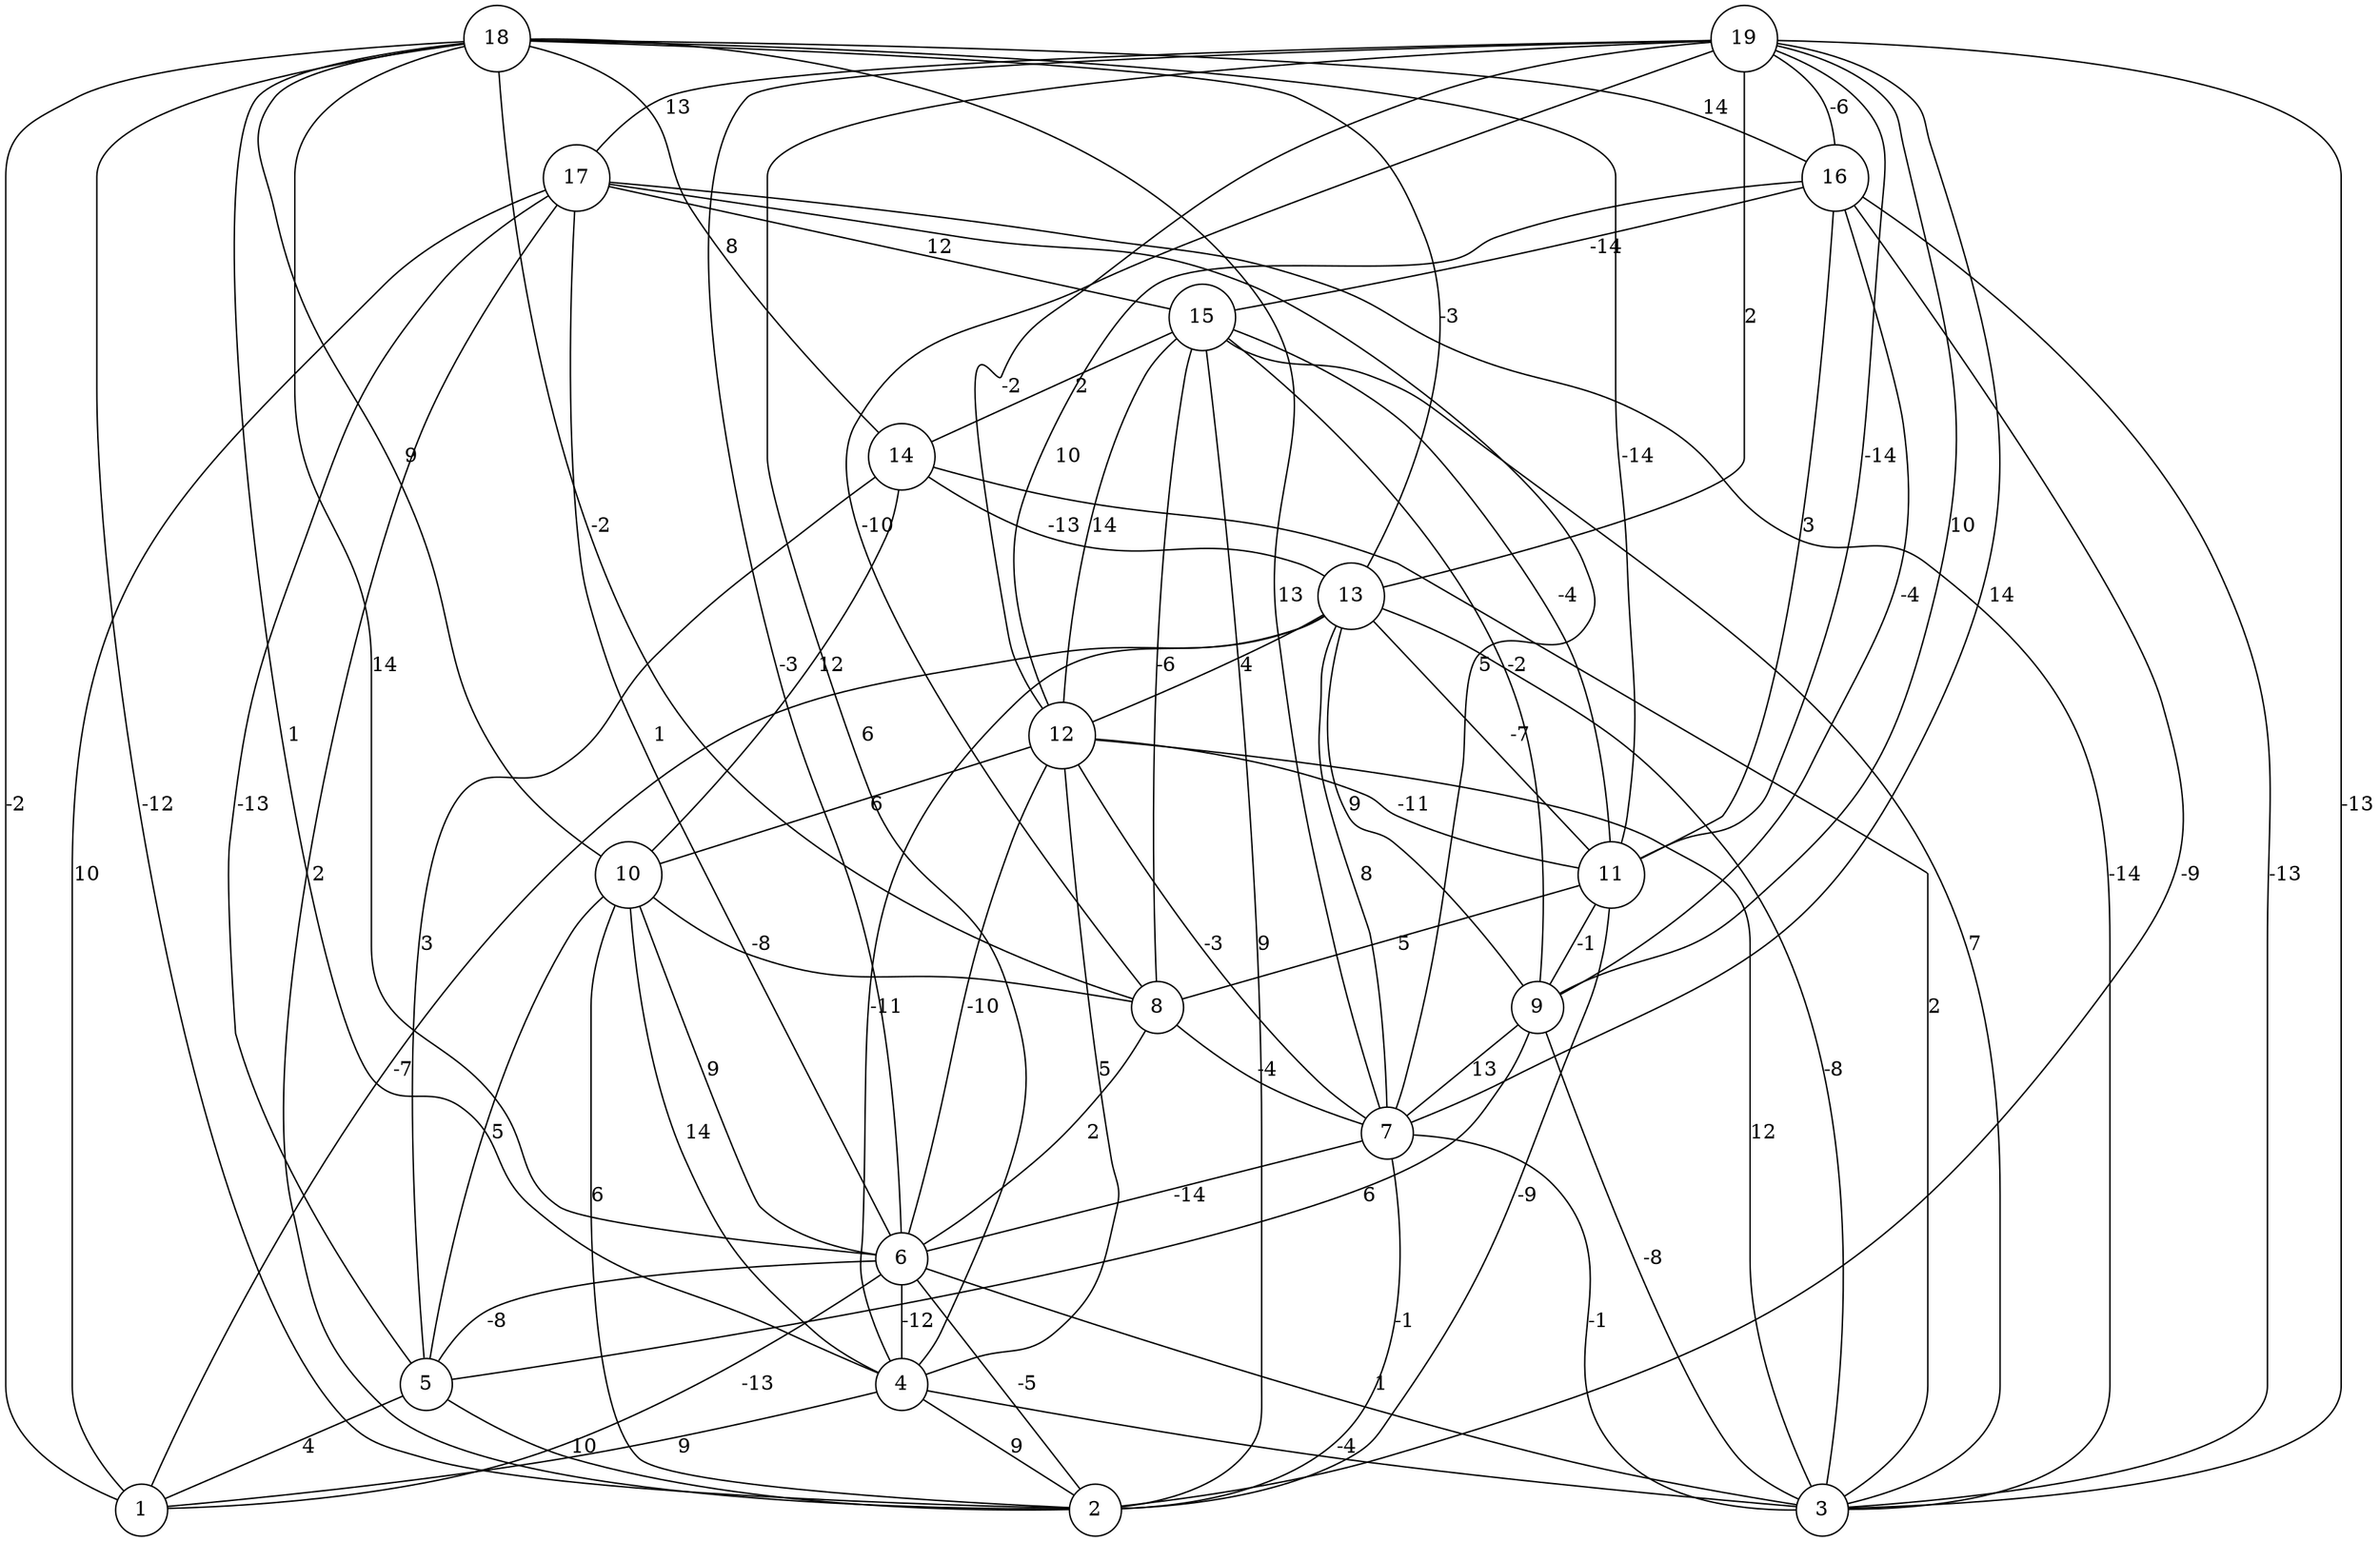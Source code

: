 graph { 
	 fontname="Helvetica,Arial,sans-serif" 
	 node [shape = circle]; 
	 19 -- 3 [label = "-13"];
	 19 -- 4 [label = "6"];
	 19 -- 6 [label = "-3"];
	 19 -- 7 [label = "14"];
	 19 -- 8 [label = "-10"];
	 19 -- 9 [label = "10"];
	 19 -- 11 [label = "-14"];
	 19 -- 12 [label = "-2"];
	 19 -- 13 [label = "2"];
	 19 -- 16 [label = "-6"];
	 19 -- 17 [label = "13"];
	 18 -- 1 [label = "-2"];
	 18 -- 2 [label = "-12"];
	 18 -- 4 [label = "1"];
	 18 -- 6 [label = "14"];
	 18 -- 7 [label = "13"];
	 18 -- 8 [label = "-2"];
	 18 -- 10 [label = "9"];
	 18 -- 11 [label = "-14"];
	 18 -- 13 [label = "-3"];
	 18 -- 14 [label = "8"];
	 18 -- 16 [label = "14"];
	 17 -- 1 [label = "10"];
	 17 -- 2 [label = "2"];
	 17 -- 3 [label = "-14"];
	 17 -- 5 [label = "-13"];
	 17 -- 6 [label = "1"];
	 17 -- 7 [label = "5"];
	 17 -- 15 [label = "12"];
	 16 -- 2 [label = "-9"];
	 16 -- 3 [label = "-13"];
	 16 -- 9 [label = "-4"];
	 16 -- 11 [label = "3"];
	 16 -- 12 [label = "10"];
	 16 -- 15 [label = "-14"];
	 15 -- 2 [label = "9"];
	 15 -- 3 [label = "7"];
	 15 -- 8 [label = "-6"];
	 15 -- 9 [label = "-2"];
	 15 -- 11 [label = "-4"];
	 15 -- 12 [label = "14"];
	 15 -- 14 [label = "2"];
	 14 -- 3 [label = "2"];
	 14 -- 5 [label = "3"];
	 14 -- 10 [label = "12"];
	 14 -- 13 [label = "-13"];
	 13 -- 1 [label = "-7"];
	 13 -- 3 [label = "-8"];
	 13 -- 4 [label = "-11"];
	 13 -- 7 [label = "8"];
	 13 -- 9 [label = "9"];
	 13 -- 11 [label = "-7"];
	 13 -- 12 [label = "4"];
	 12 -- 3 [label = "12"];
	 12 -- 4 [label = "5"];
	 12 -- 6 [label = "-10"];
	 12 -- 7 [label = "-3"];
	 12 -- 10 [label = "6"];
	 12 -- 11 [label = "-11"];
	 11 -- 2 [label = "-9"];
	 11 -- 8 [label = "5"];
	 11 -- 9 [label = "-1"];
	 10 -- 2 [label = "6"];
	 10 -- 4 [label = "14"];
	 10 -- 5 [label = "5"];
	 10 -- 6 [label = "9"];
	 10 -- 8 [label = "-8"];
	 9 -- 3 [label = "-8"];
	 9 -- 5 [label = "6"];
	 9 -- 7 [label = "13"];
	 8 -- 6 [label = "2"];
	 8 -- 7 [label = "-4"];
	 7 -- 2 [label = "-1"];
	 7 -- 3 [label = "-1"];
	 7 -- 6 [label = "-14"];
	 6 -- 1 [label = "-13"];
	 6 -- 2 [label = "-5"];
	 6 -- 3 [label = "1"];
	 6 -- 4 [label = "-12"];
	 6 -- 5 [label = "-8"];
	 5 -- 1 [label = "4"];
	 5 -- 2 [label = "10"];
	 4 -- 1 [label = "9"];
	 4 -- 2 [label = "9"];
	 4 -- 3 [label = "-4"];
	 1;
	 2;
	 3;
	 4;
	 5;
	 6;
	 7;
	 8;
	 9;
	 10;
	 11;
	 12;
	 13;
	 14;
	 15;
	 16;
	 17;
	 18;
	 19;
}
